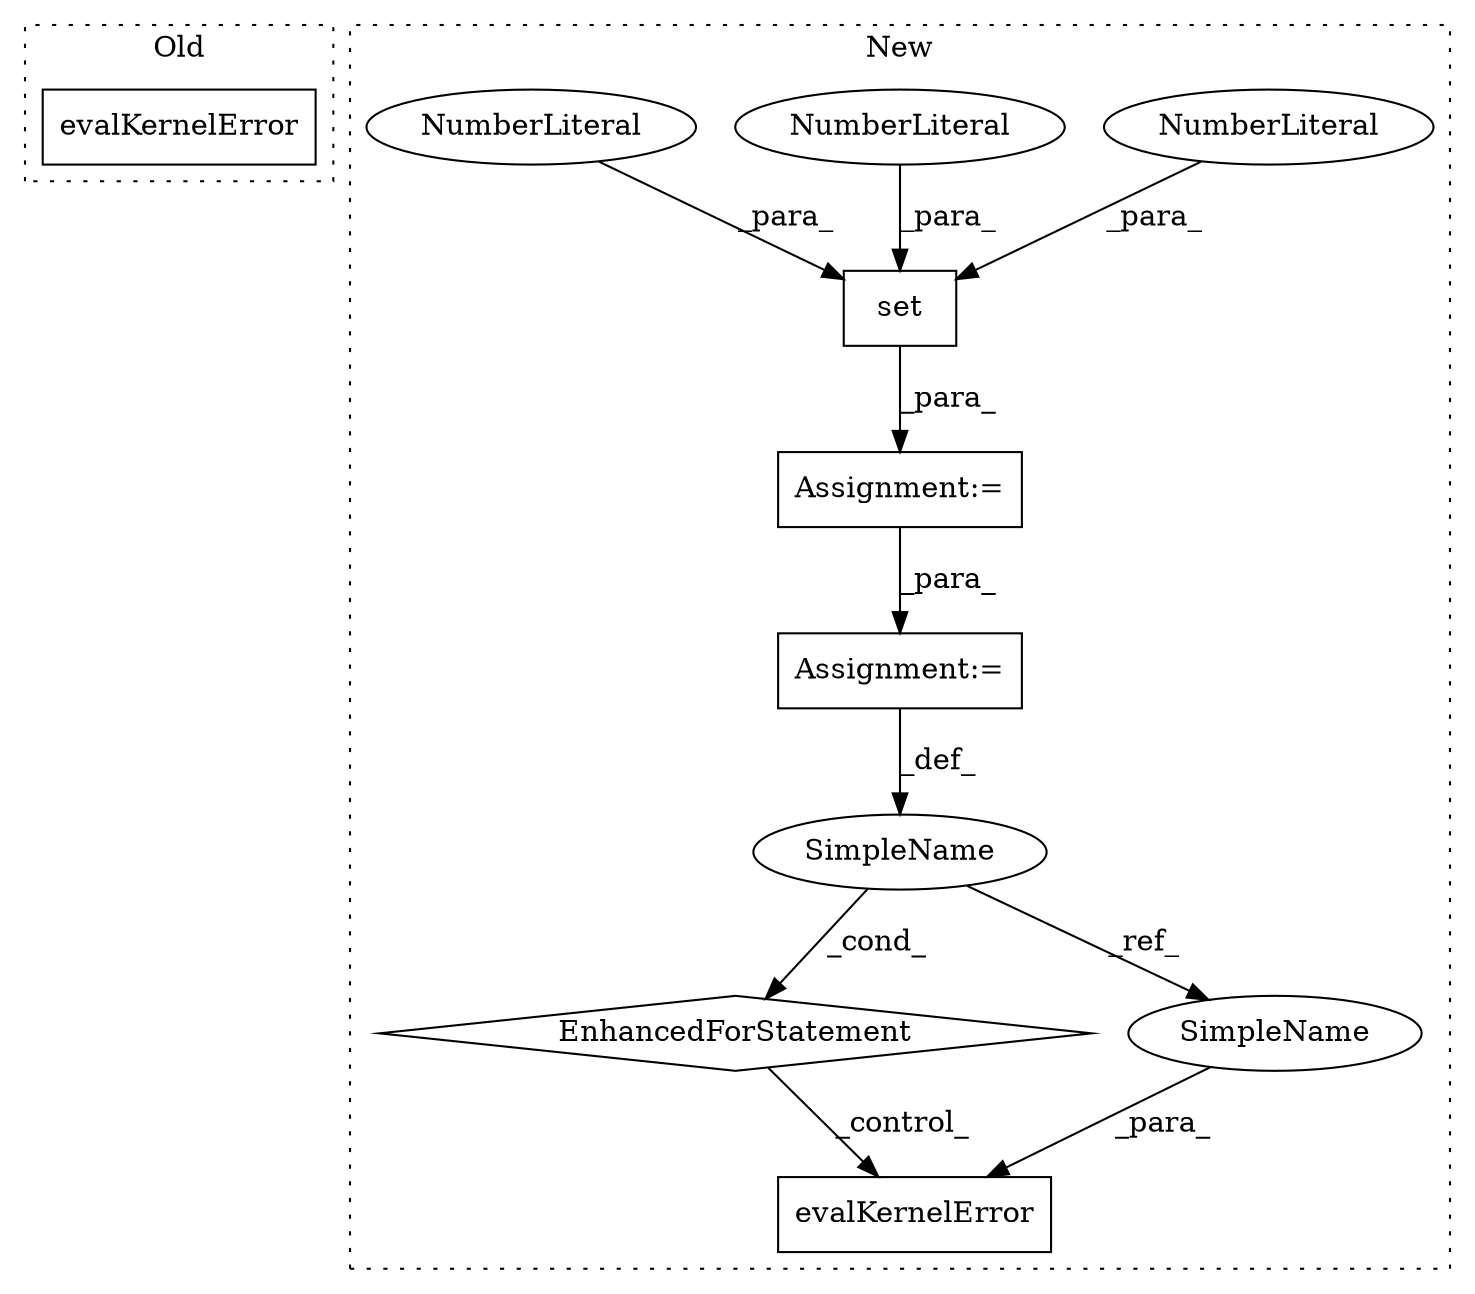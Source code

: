 digraph G {
subgraph cluster0 {
1 [label="evalKernelError" a="32" s="3283,3357" l="16,1" shape="box"];
label = "Old";
style="dotted";
}
subgraph cluster1 {
2 [label="evalKernelError" a="32" s="3606,3686" l="16,1" shape="box"];
3 [label="set" a="32" s="3353,3362" l="4,1" shape="box"];
4 [label="NumberLiteral" a="34" s="3357" l="1" shape="ellipse"];
5 [label="NumberLiteral" a="34" s="3361" l="1" shape="ellipse"];
6 [label="NumberLiteral" a="34" s="3359" l="1" shape="ellipse"];
7 [label="EnhancedForStatement" a="70" s="3514,3589" l="57,2" shape="diamond"];
8 [label="SimpleName" a="42" s="3575" l="5" shape="ellipse"];
9 [label="Assignment:=" a="7" s="3514,3589" l="57,2" shape="box"];
10 [label="Assignment:=" a="7" s="3352" l="1" shape="box"];
11 [label="SimpleName" a="42" s="3670" l="5" shape="ellipse"];
label = "New";
style="dotted";
}
3 -> 10 [label="_para_"];
4 -> 3 [label="_para_"];
5 -> 3 [label="_para_"];
6 -> 3 [label="_para_"];
7 -> 2 [label="_control_"];
8 -> 7 [label="_cond_"];
8 -> 11 [label="_ref_"];
9 -> 8 [label="_def_"];
10 -> 9 [label="_para_"];
11 -> 2 [label="_para_"];
}
